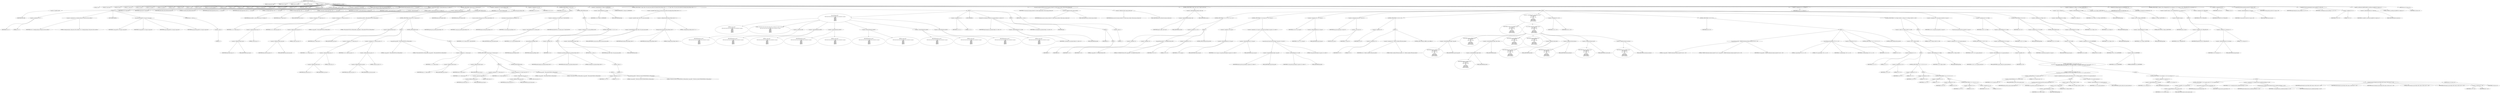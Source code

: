 digraph hostapd_notif_assoc {  
"1000123" [label = "(METHOD,hostapd_notif_assoc)" ]
"1000124" [label = "(PARAM,hostapd_data *hapd)" ]
"1000125" [label = "(PARAM,const u8 *addr)" ]
"1000126" [label = "(PARAM,const u8 *req_ies)" ]
"1000127" [label = "(PARAM,size_t req_ies_len)" ]
"1000128" [label = "(PARAM,int reassoc)" ]
"1000129" [label = "(BLOCK,,)" ]
"1000130" [label = "(LOCAL,v5: int)" ]
"1000131" [label = "(LOCAL,v6: const char *)" ]
"1000132" [label = "(LOCAL,v9: size_t)" ]
"1000133" [label = "(LOCAL,v11: const u8 *)" ]
"1000134" [label = "(LOCAL,v12: size_t)" ]
"1000135" [label = "(LOCAL,v13: sta_info *)" ]
"1000136" [label = "(LOCAL,v14: sta_info *)" ]
"1000137" [label = "(LOCAL,v15: int)" ]
"1000138" [label = "(LOCAL,v16: int)" ]
"1000139" [label = "(LOCAL,v17: int)" ]
"1000140" [label = "(LOCAL,v18: int)" ]
"1000141" [label = "(LOCAL,v19: wpa_state_machine *)" ]
"1000142" [label = "(LOCAL,v20: int)" ]
"1000143" [label = "(LOCAL,v21: int)" ]
"1000144" [label = "(LOCAL,v22: int)" ]
"1000145" [label = "(LOCAL,v23: u32)" ]
"1000146" [label = "(LOCAL,v24: unsigned int)" ]
"1000147" [label = "(LOCAL,v25: int)" ]
"1000148" [label = "(LOCAL,v26: wpa_event)" ]
"1000149" [label = "(LOCAL,v27: u8 *)" ]
"1000150" [label = "(LOCAL,elems: ieee802_11_elems)" ]
"1000151" [label = "(LOCAL,buf: u8 [ 1064 ])" ]
"1000152" [label = "(CONTROL_STRUCTURE,if ( !addr ),if ( !addr ))" ]
"1000153" [label = "(<operator>.logicalNot,!addr)" ]
"1000154" [label = "(IDENTIFIER,addr,!addr)" ]
"1000155" [label = "(BLOCK,,)" ]
"1000156" [label = "(<operator>.assignment,v5 = 2)" ]
"1000157" [label = "(IDENTIFIER,v5,v5 = 2)" ]
"1000158" [label = "(LITERAL,2,v5 = 2)" ]
"1000159" [label = "(<operator>.assignment,v6 = \"hostapd_notif_assoc: Skip event with no address\")" ]
"1000160" [label = "(IDENTIFIER,v6,v6 = \"hostapd_notif_assoc: Skip event with no address\")" ]
"1000161" [label = "(LITERAL,\"hostapd_notif_assoc: Skip event with no address\",v6 = \"hostapd_notif_assoc: Skip event with no address\")" ]
"1000162" [label = "(JUMP_TARGET,LABEL_3)" ]
"1000163" [label = "(wpa_printf,wpa_printf(v5, v6, req_ies, req_ies_len))" ]
"1000164" [label = "(IDENTIFIER,v5,wpa_printf(v5, v6, req_ies, req_ies_len))" ]
"1000165" [label = "(IDENTIFIER,v6,wpa_printf(v5, v6, req_ies, req_ies_len))" ]
"1000166" [label = "(IDENTIFIER,req_ies,wpa_printf(v5, v6, req_ies, req_ies_len))" ]
"1000167" [label = "(IDENTIFIER,req_ies_len,wpa_printf(v5, v6, req_ies, req_ies_len))" ]
"1000168" [label = "(RETURN,return -1;,return -1;)" ]
"1000169" [label = "(<operator>.minus,-1)" ]
"1000170" [label = "(LITERAL,1,-1)" ]
"1000171" [label = "(<operator>.assignment,v9 = req_ies_len)" ]
"1000172" [label = "(IDENTIFIER,v9,v9 = req_ies_len)" ]
"1000173" [label = "(IDENTIFIER,req_ies_len,v9 = req_ies_len)" ]
"1000174" [label = "(random_add_randomness,random_add_randomness(addr, 6u))" ]
"1000175" [label = "(IDENTIFIER,addr,random_add_randomness(addr, 6u))" ]
"1000176" [label = "(LITERAL,6u,random_add_randomness(addr, 6u))" ]
"1000177" [label = "(hostapd_logger,hostapd_logger(hapd, addr, 1u, 2, \"associated\"))" ]
"1000178" [label = "(IDENTIFIER,hapd,hostapd_logger(hapd, addr, 1u, 2, \"associated\"))" ]
"1000179" [label = "(IDENTIFIER,addr,hostapd_logger(hapd, addr, 1u, 2, \"associated\"))" ]
"1000180" [label = "(LITERAL,1u,hostapd_logger(hapd, addr, 1u, 2, \"associated\"))" ]
"1000181" [label = "(LITERAL,2,hostapd_logger(hapd, addr, 1u, 2, \"associated\"))" ]
"1000182" [label = "(LITERAL,\"associated\",hostapd_logger(hapd, addr, 1u, 2, \"associated\"))" ]
"1000183" [label = "(ieee802_11_parse_elems,ieee802_11_parse_elems(req_ies, v9, &elems, 0))" ]
"1000184" [label = "(IDENTIFIER,req_ies,ieee802_11_parse_elems(req_ies, v9, &elems, 0))" ]
"1000185" [label = "(IDENTIFIER,v9,ieee802_11_parse_elems(req_ies, v9, &elems, 0))" ]
"1000186" [label = "(<operator>.addressOf,&elems)" ]
"1000187" [label = "(IDENTIFIER,elems,ieee802_11_parse_elems(req_ies, v9, &elems, 0))" ]
"1000188" [label = "(LITERAL,0,ieee802_11_parse_elems(req_ies, v9, &elems, 0))" ]
"1000189" [label = "(CONTROL_STRUCTURE,if ( elems.wps_ie ),if ( elems.wps_ie ))" ]
"1000190" [label = "(<operator>.fieldAccess,elems.wps_ie)" ]
"1000191" [label = "(IDENTIFIER,elems,if ( elems.wps_ie ))" ]
"1000192" [label = "(FIELD_IDENTIFIER,wps_ie,wps_ie)" ]
"1000193" [label = "(BLOCK,,)" ]
"1000194" [label = "(<operator>.assignment,v11 = elems.wps_ie - 2)" ]
"1000195" [label = "(IDENTIFIER,v11,v11 = elems.wps_ie - 2)" ]
"1000196" [label = "(<operator>.subtraction,elems.wps_ie - 2)" ]
"1000197" [label = "(<operator>.fieldAccess,elems.wps_ie)" ]
"1000198" [label = "(IDENTIFIER,elems,elems.wps_ie - 2)" ]
"1000199" [label = "(FIELD_IDENTIFIER,wps_ie,wps_ie)" ]
"1000200" [label = "(LITERAL,2,elems.wps_ie - 2)" ]
"1000201" [label = "(<operator>.assignment,v12 = elems.wps_ie_len + 2)" ]
"1000202" [label = "(IDENTIFIER,v12,v12 = elems.wps_ie_len + 2)" ]
"1000203" [label = "(<operator>.addition,elems.wps_ie_len + 2)" ]
"1000204" [label = "(<operator>.fieldAccess,elems.wps_ie_len)" ]
"1000205" [label = "(IDENTIFIER,elems,elems.wps_ie_len + 2)" ]
"1000206" [label = "(FIELD_IDENTIFIER,wps_ie_len,wps_ie_len)" ]
"1000207" [label = "(LITERAL,2,elems.wps_ie_len + 2)" ]
"1000208" [label = "(wpa_printf,wpa_printf(2, \"STA included WPS IE in (Re)AssocReq\"))" ]
"1000209" [label = "(LITERAL,2,wpa_printf(2, \"STA included WPS IE in (Re)AssocReq\"))" ]
"1000210" [label = "(LITERAL,\"STA included WPS IE in (Re)AssocReq\",wpa_printf(2, \"STA included WPS IE in (Re)AssocReq\"))" ]
"1000211" [label = "(CONTROL_STRUCTURE,else,else)" ]
"1000212" [label = "(CONTROL_STRUCTURE,if ( elems.rsn_ie ),if ( elems.rsn_ie ))" ]
"1000213" [label = "(<operator>.fieldAccess,elems.rsn_ie)" ]
"1000214" [label = "(IDENTIFIER,elems,if ( elems.rsn_ie ))" ]
"1000215" [label = "(FIELD_IDENTIFIER,rsn_ie,rsn_ie)" ]
"1000216" [label = "(BLOCK,,)" ]
"1000217" [label = "(<operator>.assignment,v11 = elems.rsn_ie - 2)" ]
"1000218" [label = "(IDENTIFIER,v11,v11 = elems.rsn_ie - 2)" ]
"1000219" [label = "(<operator>.subtraction,elems.rsn_ie - 2)" ]
"1000220" [label = "(<operator>.fieldAccess,elems.rsn_ie)" ]
"1000221" [label = "(IDENTIFIER,elems,elems.rsn_ie - 2)" ]
"1000222" [label = "(FIELD_IDENTIFIER,rsn_ie,rsn_ie)" ]
"1000223" [label = "(LITERAL,2,elems.rsn_ie - 2)" ]
"1000224" [label = "(<operator>.assignment,v12 = elems.rsn_ie_len + 2)" ]
"1000225" [label = "(IDENTIFIER,v12,v12 = elems.rsn_ie_len + 2)" ]
"1000226" [label = "(<operator>.addition,elems.rsn_ie_len + 2)" ]
"1000227" [label = "(<operator>.fieldAccess,elems.rsn_ie_len)" ]
"1000228" [label = "(IDENTIFIER,elems,elems.rsn_ie_len + 2)" ]
"1000229" [label = "(FIELD_IDENTIFIER,rsn_ie_len,rsn_ie_len)" ]
"1000230" [label = "(LITERAL,2,elems.rsn_ie_len + 2)" ]
"1000231" [label = "(wpa_printf,wpa_printf(2, \"STA included RSN IE in (Re)AssocReq\"))" ]
"1000232" [label = "(LITERAL,2,wpa_printf(2, \"STA included RSN IE in (Re)AssocReq\"))" ]
"1000233" [label = "(LITERAL,\"STA included RSN IE in (Re)AssocReq\",wpa_printf(2, \"STA included RSN IE in (Re)AssocReq\"))" ]
"1000234" [label = "(CONTROL_STRUCTURE,else,else)" ]
"1000235" [label = "(BLOCK,,)" ]
"1000236" [label = "(<operator>.assignment,v11 = elems.wpa_ie)" ]
"1000237" [label = "(IDENTIFIER,v11,v11 = elems.wpa_ie)" ]
"1000238" [label = "(<operator>.fieldAccess,elems.wpa_ie)" ]
"1000239" [label = "(IDENTIFIER,elems,v11 = elems.wpa_ie)" ]
"1000240" [label = "(FIELD_IDENTIFIER,wpa_ie,wpa_ie)" ]
"1000241" [label = "(CONTROL_STRUCTURE,if ( elems.wpa_ie ),if ( elems.wpa_ie ))" ]
"1000242" [label = "(<operator>.fieldAccess,elems.wpa_ie)" ]
"1000243" [label = "(IDENTIFIER,elems,if ( elems.wpa_ie ))" ]
"1000244" [label = "(FIELD_IDENTIFIER,wpa_ie,wpa_ie)" ]
"1000245" [label = "(BLOCK,,)" ]
"1000246" [label = "(<operator>.assignment,v11 = elems.wpa_ie - 2)" ]
"1000247" [label = "(IDENTIFIER,v11,v11 = elems.wpa_ie - 2)" ]
"1000248" [label = "(<operator>.subtraction,elems.wpa_ie - 2)" ]
"1000249" [label = "(<operator>.fieldAccess,elems.wpa_ie)" ]
"1000250" [label = "(IDENTIFIER,elems,elems.wpa_ie - 2)" ]
"1000251" [label = "(FIELD_IDENTIFIER,wpa_ie,wpa_ie)" ]
"1000252" [label = "(LITERAL,2,elems.wpa_ie - 2)" ]
"1000253" [label = "(<operator>.assignment,v12 = elems.wpa_ie_len + 2)" ]
"1000254" [label = "(IDENTIFIER,v12,v12 = elems.wpa_ie_len + 2)" ]
"1000255" [label = "(<operator>.addition,elems.wpa_ie_len + 2)" ]
"1000256" [label = "(<operator>.fieldAccess,elems.wpa_ie_len)" ]
"1000257" [label = "(IDENTIFIER,elems,elems.wpa_ie_len + 2)" ]
"1000258" [label = "(FIELD_IDENTIFIER,wpa_ie_len,wpa_ie_len)" ]
"1000259" [label = "(LITERAL,2,elems.wpa_ie_len + 2)" ]
"1000260" [label = "(wpa_printf,wpa_printf(2, \"STA included WPA IE in (Re)AssocReq\"))" ]
"1000261" [label = "(LITERAL,2,wpa_printf(2, \"STA included WPA IE in (Re)AssocReq\"))" ]
"1000262" [label = "(LITERAL,\"STA included WPA IE in (Re)AssocReq\",wpa_printf(2, \"STA included WPA IE in (Re)AssocReq\"))" ]
"1000263" [label = "(CONTROL_STRUCTURE,else,else)" ]
"1000264" [label = "(BLOCK,,)" ]
"1000265" [label = "(<operator>.assignment,v12 = 0)" ]
"1000266" [label = "(IDENTIFIER,v12,v12 = 0)" ]
"1000267" [label = "(LITERAL,0,v12 = 0)" ]
"1000268" [label = "(wpa_printf,wpa_printf(2, \"STA did not include WPS/RSN/WPA IE in (Re)AssocReq\"))" ]
"1000269" [label = "(LITERAL,2,wpa_printf(2, \"STA did not include WPS/RSN/WPA IE in (Re)AssocReq\"))" ]
"1000270" [label = "(LITERAL,\"STA did not include WPS/RSN/WPA IE in (Re)AssocReq\",wpa_printf(2, \"STA did not include WPS/RSN/WPA IE in (Re)AssocReq\"))" ]
"1000271" [label = "(<operator>.assignment,v13 = ap_get_sta(hapd, addr))" ]
"1000272" [label = "(IDENTIFIER,v13,v13 = ap_get_sta(hapd, addr))" ]
"1000273" [label = "(ap_get_sta,ap_get_sta(hapd, addr))" ]
"1000274" [label = "(IDENTIFIER,hapd,ap_get_sta(hapd, addr))" ]
"1000275" [label = "(IDENTIFIER,addr,ap_get_sta(hapd, addr))" ]
"1000276" [label = "(<operator>.assignment,v14 = v13)" ]
"1000277" [label = "(IDENTIFIER,v14,v14 = v13)" ]
"1000278" [label = "(IDENTIFIER,v13,v14 = v13)" ]
"1000279" [label = "(CONTROL_STRUCTURE,if ( v13 ),if ( v13 ))" ]
"1000280" [label = "(IDENTIFIER,v13,if ( v13 ))" ]
"1000281" [label = "(BLOCK,,)" ]
"1000282" [label = "(ap_sta_no_session_timeout,ap_sta_no_session_timeout(hapd, v13))" ]
"1000283" [label = "(IDENTIFIER,hapd,ap_sta_no_session_timeout(hapd, v13))" ]
"1000284" [label = "(IDENTIFIER,v13,ap_sta_no_session_timeout(hapd, v13))" ]
"1000285" [label = "(accounting_sta_stop,accounting_sta_stop(hapd, v14))" ]
"1000286" [label = "(IDENTIFIER,hapd,accounting_sta_stop(hapd, v14))" ]
"1000287" [label = "(IDENTIFIER,v14,accounting_sta_stop(hapd, v14))" ]
"1000288" [label = "(<operator>.assignment,v14->timeout_next = STA_NULLFUNC)" ]
"1000289" [label = "(<operator>.indirectFieldAccess,v14->timeout_next)" ]
"1000290" [label = "(IDENTIFIER,v14,v14->timeout_next = STA_NULLFUNC)" ]
"1000291" [label = "(FIELD_IDENTIFIER,timeout_next,timeout_next)" ]
"1000292" [label = "(IDENTIFIER,STA_NULLFUNC,v14->timeout_next = STA_NULLFUNC)" ]
"1000293" [label = "(CONTROL_STRUCTURE,else,else)" ]
"1000294" [label = "(BLOCK,,)" ]
"1000295" [label = "(<operator>.assignment,v14 = ap_sta_add(hapd, addr))" ]
"1000296" [label = "(IDENTIFIER,v14,v14 = ap_sta_add(hapd, addr))" ]
"1000297" [label = "(ap_sta_add,ap_sta_add(hapd, addr))" ]
"1000298" [label = "(IDENTIFIER,hapd,ap_sta_add(hapd, addr))" ]
"1000299" [label = "(IDENTIFIER,addr,ap_sta_add(hapd, addr))" ]
"1000300" [label = "(CONTROL_STRUCTURE,if ( !v14 ),if ( !v14 ))" ]
"1000301" [label = "(<operator>.logicalNot,!v14)" ]
"1000302" [label = "(IDENTIFIER,v14,!v14)" ]
"1000303" [label = "(BLOCK,,)" ]
"1000304" [label = "(hostapd_drv_sta_disassoc,hostapd_drv_sta_disassoc(hapd, addr, 5))" ]
"1000305" [label = "(IDENTIFIER,hapd,hostapd_drv_sta_disassoc(hapd, addr, 5))" ]
"1000306" [label = "(IDENTIFIER,addr,hostapd_drv_sta_disassoc(hapd, addr, 5))" ]
"1000307" [label = "(LITERAL,5,hostapd_drv_sta_disassoc(hapd, addr, 5))" ]
"1000308" [label = "(RETURN,return -1;,return -1;)" ]
"1000309" [label = "(<operator>.minus,-1)" ]
"1000310" [label = "(LITERAL,1,-1)" ]
"1000311" [label = "(<operators>.assignmentAnd,v14->flags &= 0xFFFECFFF)" ]
"1000312" [label = "(<operator>.indirectFieldAccess,v14->flags)" ]
"1000313" [label = "(IDENTIFIER,v14,v14->flags &= 0xFFFECFFF)" ]
"1000314" [label = "(FIELD_IDENTIFIER,flags,flags)" ]
"1000315" [label = "(LITERAL,0xFFFECFFF,v14->flags &= 0xFFFECFFF)" ]
"1000316" [label = "(CONTROL_STRUCTURE,if ( !hapd->iface->drv_max_acl_mac_addrs && hostapd_check_acl(hapd, addr, 0) != 1 ),if ( !hapd->iface->drv_max_acl_mac_addrs && hostapd_check_acl(hapd, addr, 0) != 1 ))" ]
"1000317" [label = "(<operator>.logicalAnd,!hapd->iface->drv_max_acl_mac_addrs && hostapd_check_acl(hapd, addr, 0) != 1)" ]
"1000318" [label = "(<operator>.logicalNot,!hapd->iface->drv_max_acl_mac_addrs)" ]
"1000319" [label = "(<operator>.indirectFieldAccess,hapd->iface->drv_max_acl_mac_addrs)" ]
"1000320" [label = "(<operator>.indirectFieldAccess,hapd->iface)" ]
"1000321" [label = "(IDENTIFIER,hapd,!hapd->iface->drv_max_acl_mac_addrs)" ]
"1000322" [label = "(FIELD_IDENTIFIER,iface,iface)" ]
"1000323" [label = "(FIELD_IDENTIFIER,drv_max_acl_mac_addrs,drv_max_acl_mac_addrs)" ]
"1000324" [label = "(<operator>.notEquals,hostapd_check_acl(hapd, addr, 0) != 1)" ]
"1000325" [label = "(hostapd_check_acl,hostapd_check_acl(hapd, addr, 0))" ]
"1000326" [label = "(IDENTIFIER,hapd,hostapd_check_acl(hapd, addr, 0))" ]
"1000327" [label = "(IDENTIFIER,addr,hostapd_check_acl(hapd, addr, 0))" ]
"1000328" [label = "(LITERAL,0,hostapd_check_acl(hapd, addr, 0))" ]
"1000329" [label = "(LITERAL,1,hostapd_check_acl(hapd, addr, 0) != 1)" ]
"1000330" [label = "(BLOCK,,)" ]
"1000331" [label = "(wpa_printf,wpa_printf(\n      3,\n      \"STA %02x:%02x:%02x:%02x:%02x:%02x not allowed to connect\",\n      *addr,\n      addr[1],\n      addr[2],\n      addr[3],\n      addr[4],\n      addr[5]))" ]
"1000332" [label = "(LITERAL,3,wpa_printf(\n      3,\n      \"STA %02x:%02x:%02x:%02x:%02x:%02x not allowed to connect\",\n      *addr,\n      addr[1],\n      addr[2],\n      addr[3],\n      addr[4],\n      addr[5]))" ]
"1000333" [label = "(LITERAL,\"STA %02x:%02x:%02x:%02x:%02x:%02x not allowed to connect\",wpa_printf(\n      3,\n      \"STA %02x:%02x:%02x:%02x:%02x:%02x not allowed to connect\",\n      *addr,\n      addr[1],\n      addr[2],\n      addr[3],\n      addr[4],\n      addr[5]))" ]
"1000334" [label = "(<operator>.indirection,*addr)" ]
"1000335" [label = "(IDENTIFIER,addr,wpa_printf(\n      3,\n      \"STA %02x:%02x:%02x:%02x:%02x:%02x not allowed to connect\",\n      *addr,\n      addr[1],\n      addr[2],\n      addr[3],\n      addr[4],\n      addr[5]))" ]
"1000336" [label = "(<operator>.indirectIndexAccess,addr[1])" ]
"1000337" [label = "(IDENTIFIER,addr,wpa_printf(\n      3,\n      \"STA %02x:%02x:%02x:%02x:%02x:%02x not allowed to connect\",\n      *addr,\n      addr[1],\n      addr[2],\n      addr[3],\n      addr[4],\n      addr[5]))" ]
"1000338" [label = "(LITERAL,1,wpa_printf(\n      3,\n      \"STA %02x:%02x:%02x:%02x:%02x:%02x not allowed to connect\",\n      *addr,\n      addr[1],\n      addr[2],\n      addr[3],\n      addr[4],\n      addr[5]))" ]
"1000339" [label = "(<operator>.indirectIndexAccess,addr[2])" ]
"1000340" [label = "(IDENTIFIER,addr,wpa_printf(\n      3,\n      \"STA %02x:%02x:%02x:%02x:%02x:%02x not allowed to connect\",\n      *addr,\n      addr[1],\n      addr[2],\n      addr[3],\n      addr[4],\n      addr[5]))" ]
"1000341" [label = "(LITERAL,2,wpa_printf(\n      3,\n      \"STA %02x:%02x:%02x:%02x:%02x:%02x not allowed to connect\",\n      *addr,\n      addr[1],\n      addr[2],\n      addr[3],\n      addr[4],\n      addr[5]))" ]
"1000342" [label = "(<operator>.indirectIndexAccess,addr[3])" ]
"1000343" [label = "(IDENTIFIER,addr,wpa_printf(\n      3,\n      \"STA %02x:%02x:%02x:%02x:%02x:%02x not allowed to connect\",\n      *addr,\n      addr[1],\n      addr[2],\n      addr[3],\n      addr[4],\n      addr[5]))" ]
"1000344" [label = "(LITERAL,3,wpa_printf(\n      3,\n      \"STA %02x:%02x:%02x:%02x:%02x:%02x not allowed to connect\",\n      *addr,\n      addr[1],\n      addr[2],\n      addr[3],\n      addr[4],\n      addr[5]))" ]
"1000345" [label = "(<operator>.indirectIndexAccess,addr[4])" ]
"1000346" [label = "(IDENTIFIER,addr,wpa_printf(\n      3,\n      \"STA %02x:%02x:%02x:%02x:%02x:%02x not allowed to connect\",\n      *addr,\n      addr[1],\n      addr[2],\n      addr[3],\n      addr[4],\n      addr[5]))" ]
"1000347" [label = "(LITERAL,4,wpa_printf(\n      3,\n      \"STA %02x:%02x:%02x:%02x:%02x:%02x not allowed to connect\",\n      *addr,\n      addr[1],\n      addr[2],\n      addr[3],\n      addr[4],\n      addr[5]))" ]
"1000348" [label = "(<operator>.indirectIndexAccess,addr[5])" ]
"1000349" [label = "(IDENTIFIER,addr,wpa_printf(\n      3,\n      \"STA %02x:%02x:%02x:%02x:%02x:%02x not allowed to connect\",\n      *addr,\n      addr[1],\n      addr[2],\n      addr[3],\n      addr[4],\n      addr[5]))" ]
"1000350" [label = "(LITERAL,5,wpa_printf(\n      3,\n      \"STA %02x:%02x:%02x:%02x:%02x:%02x not allowed to connect\",\n      *addr,\n      addr[1],\n      addr[2],\n      addr[3],\n      addr[4],\n      addr[5]))" ]
"1000351" [label = "(<operator>.assignment,v15 = 1)" ]
"1000352" [label = "(IDENTIFIER,v15,v15 = 1)" ]
"1000353" [label = "(LITERAL,1,v15 = 1)" ]
"1000354" [label = "(JUMP_TARGET,fail)" ]
"1000355" [label = "(hostapd_drv_sta_disassoc,hostapd_drv_sta_disassoc(hapd, v14->addr, v15))" ]
"1000356" [label = "(IDENTIFIER,hapd,hostapd_drv_sta_disassoc(hapd, v14->addr, v15))" ]
"1000357" [label = "(<operator>.indirectFieldAccess,v14->addr)" ]
"1000358" [label = "(IDENTIFIER,v14,hostapd_drv_sta_disassoc(hapd, v14->addr, v15))" ]
"1000359" [label = "(FIELD_IDENTIFIER,addr,addr)" ]
"1000360" [label = "(IDENTIFIER,v15,hostapd_drv_sta_disassoc(hapd, v14->addr, v15))" ]
"1000361" [label = "(BLOCK,,)" ]
"1000362" [label = "(IDENTIFIER,hapd,)" ]
"1000363" [label = "(BLOCK,,)" ]
"1000364" [label = "(IDENTIFIER,v14,)" ]
"1000365" [label = "(BLOCK,,)" ]
"1000366" [label = "(IDENTIFIER,v17,)" ]
"1000367" [label = "(IDENTIFIER,v16,)" ]
"1000368" [label = "(RETURN,return -1;,return -1;)" ]
"1000369" [label = "(<operator>.minus,-1)" ]
"1000370" [label = "(LITERAL,1,-1)" ]
"1000371" [label = "(ap_copy_sta_supp_op_classes,ap_copy_sta_supp_op_classes(v14, elems.supp_op_classes, elems.supp_op_classes_len))" ]
"1000372" [label = "(IDENTIFIER,v14,ap_copy_sta_supp_op_classes(v14, elems.supp_op_classes, elems.supp_op_classes_len))" ]
"1000373" [label = "(<operator>.fieldAccess,elems.supp_op_classes)" ]
"1000374" [label = "(IDENTIFIER,elems,ap_copy_sta_supp_op_classes(v14, elems.supp_op_classes, elems.supp_op_classes_len))" ]
"1000375" [label = "(FIELD_IDENTIFIER,supp_op_classes,supp_op_classes)" ]
"1000376" [label = "(<operator>.fieldAccess,elems.supp_op_classes_len)" ]
"1000377" [label = "(IDENTIFIER,elems,ap_copy_sta_supp_op_classes(v14, elems.supp_op_classes, elems.supp_op_classes_len))" ]
"1000378" [label = "(FIELD_IDENTIFIER,supp_op_classes_len,supp_op_classes_len)" ]
"1000379" [label = "(CONTROL_STRUCTURE,if ( hapd->conf->wpa ),if ( hapd->conf->wpa ))" ]
"1000380" [label = "(<operator>.indirectFieldAccess,hapd->conf->wpa)" ]
"1000381" [label = "(<operator>.indirectFieldAccess,hapd->conf)" ]
"1000382" [label = "(IDENTIFIER,hapd,if ( hapd->conf->wpa ))" ]
"1000383" [label = "(FIELD_IDENTIFIER,conf,conf)" ]
"1000384" [label = "(FIELD_IDENTIFIER,wpa,wpa)" ]
"1000385" [label = "(BLOCK,,)" ]
"1000386" [label = "(CONTROL_STRUCTURE,if ( !v11 || !v12 ),if ( !v11 || !v12 ))" ]
"1000387" [label = "(<operator>.logicalOr,!v11 || !v12)" ]
"1000388" [label = "(<operator>.logicalNot,!v11)" ]
"1000389" [label = "(IDENTIFIER,v11,!v11)" ]
"1000390" [label = "(<operator>.logicalNot,!v12)" ]
"1000391" [label = "(IDENTIFIER,v12,!v12)" ]
"1000392" [label = "(BLOCK,,)" ]
"1000393" [label = "(wpa_printf,wpa_printf(2, \"No WPA/RSN IE from STA\"))" ]
"1000394" [label = "(LITERAL,2,wpa_printf(2, \"No WPA/RSN IE from STA\"))" ]
"1000395" [label = "(LITERAL,\"No WPA/RSN IE from STA\",wpa_printf(2, \"No WPA/RSN IE from STA\"))" ]
"1000396" [label = "(<operator>.assignment,v15 = 13)" ]
"1000397" [label = "(IDENTIFIER,v15,v15 = 13)" ]
"1000398" [label = "(LITERAL,13,v15 = 13)" ]
"1000399" [label = "(CONTROL_STRUCTURE,goto fail;,goto fail;)" ]
"1000400" [label = "(CONTROL_STRUCTURE,if ( !v14->wpa_sm ),if ( !v14->wpa_sm ))" ]
"1000401" [label = "(<operator>.logicalNot,!v14->wpa_sm)" ]
"1000402" [label = "(<operator>.indirectFieldAccess,v14->wpa_sm)" ]
"1000403" [label = "(IDENTIFIER,v14,!v14->wpa_sm)" ]
"1000404" [label = "(FIELD_IDENTIFIER,wpa_sm,wpa_sm)" ]
"1000405" [label = "(<operator>.assignment,v14->wpa_sm = wpa_auth_sta_init(hapd->wpa_auth, v14->addr, 0))" ]
"1000406" [label = "(<operator>.indirectFieldAccess,v14->wpa_sm)" ]
"1000407" [label = "(IDENTIFIER,v14,v14->wpa_sm = wpa_auth_sta_init(hapd->wpa_auth, v14->addr, 0))" ]
"1000408" [label = "(FIELD_IDENTIFIER,wpa_sm,wpa_sm)" ]
"1000409" [label = "(wpa_auth_sta_init,wpa_auth_sta_init(hapd->wpa_auth, v14->addr, 0))" ]
"1000410" [label = "(<operator>.indirectFieldAccess,hapd->wpa_auth)" ]
"1000411" [label = "(IDENTIFIER,hapd,wpa_auth_sta_init(hapd->wpa_auth, v14->addr, 0))" ]
"1000412" [label = "(FIELD_IDENTIFIER,wpa_auth,wpa_auth)" ]
"1000413" [label = "(<operator>.indirectFieldAccess,v14->addr)" ]
"1000414" [label = "(IDENTIFIER,v14,wpa_auth_sta_init(hapd->wpa_auth, v14->addr, 0))" ]
"1000415" [label = "(FIELD_IDENTIFIER,addr,addr)" ]
"1000416" [label = "(LITERAL,0,wpa_auth_sta_init(hapd->wpa_auth, v14->addr, 0))" ]
"1000417" [label = "(<operator>.assignment,v19 = v14->wpa_sm)" ]
"1000418" [label = "(IDENTIFIER,v19,v19 = v14->wpa_sm)" ]
"1000419" [label = "(<operator>.indirectFieldAccess,v14->wpa_sm)" ]
"1000420" [label = "(IDENTIFIER,v14,v19 = v14->wpa_sm)" ]
"1000421" [label = "(FIELD_IDENTIFIER,wpa_sm,wpa_sm)" ]
"1000422" [label = "(<operator>.assignment,req_ies_len = (size_t)v11)" ]
"1000423" [label = "(IDENTIFIER,req_ies_len,req_ies_len = (size_t)v11)" ]
"1000424" [label = "(<operator>.cast,(size_t)v11)" ]
"1000425" [label = "(UNKNOWN,size_t,size_t)" ]
"1000426" [label = "(IDENTIFIER,v11,(size_t)v11)" ]
"1000427" [label = "(CONTROL_STRUCTURE,if ( !v19 ),if ( !v19 ))" ]
"1000428" [label = "(<operator>.logicalNot,!v19)" ]
"1000429" [label = "(IDENTIFIER,v19,!v19)" ]
"1000430" [label = "(BLOCK,,)" ]
"1000431" [label = "(<operator>.assignment,v5 = 5)" ]
"1000432" [label = "(IDENTIFIER,v5,v5 = 5)" ]
"1000433" [label = "(LITERAL,5,v5 = 5)" ]
"1000434" [label = "(<operator>.assignment,v6 = \"Failed to initialize WPA state machine\")" ]
"1000435" [label = "(IDENTIFIER,v6,v6 = \"Failed to initialize WPA state machine\")" ]
"1000436" [label = "(LITERAL,\"Failed to initialize WPA state machine\",v6 = \"Failed to initialize WPA state machine\")" ]
"1000437" [label = "(CONTROL_STRUCTURE,goto LABEL_3;,goto LABEL_3;)" ]
"1000438" [label = "(<operator>.assignment,v20 = wpa_validate_wpa_ie(\n            hapd->wpa_auth,\n            v19,\n            hapd->iface->freq,\n            v11,\n            v12,\n            elems.mdie,\n            elems.mdie_len,\n            elems.owe_dh,\n            elems.owe_dh_len))" ]
"1000439" [label = "(IDENTIFIER,v20,v20 = wpa_validate_wpa_ie(\n            hapd->wpa_auth,\n            v19,\n            hapd->iface->freq,\n            v11,\n            v12,\n            elems.mdie,\n            elems.mdie_len,\n            elems.owe_dh,\n            elems.owe_dh_len))" ]
"1000440" [label = "(wpa_validate_wpa_ie,wpa_validate_wpa_ie(\n            hapd->wpa_auth,\n            v19,\n            hapd->iface->freq,\n            v11,\n            v12,\n            elems.mdie,\n            elems.mdie_len,\n            elems.owe_dh,\n            elems.owe_dh_len))" ]
"1000441" [label = "(<operator>.indirectFieldAccess,hapd->wpa_auth)" ]
"1000442" [label = "(IDENTIFIER,hapd,wpa_validate_wpa_ie(\n            hapd->wpa_auth,\n            v19,\n            hapd->iface->freq,\n            v11,\n            v12,\n            elems.mdie,\n            elems.mdie_len,\n            elems.owe_dh,\n            elems.owe_dh_len))" ]
"1000443" [label = "(FIELD_IDENTIFIER,wpa_auth,wpa_auth)" ]
"1000444" [label = "(IDENTIFIER,v19,wpa_validate_wpa_ie(\n            hapd->wpa_auth,\n            v19,\n            hapd->iface->freq,\n            v11,\n            v12,\n            elems.mdie,\n            elems.mdie_len,\n            elems.owe_dh,\n            elems.owe_dh_len))" ]
"1000445" [label = "(<operator>.indirectFieldAccess,hapd->iface->freq)" ]
"1000446" [label = "(<operator>.indirectFieldAccess,hapd->iface)" ]
"1000447" [label = "(IDENTIFIER,hapd,wpa_validate_wpa_ie(\n            hapd->wpa_auth,\n            v19,\n            hapd->iface->freq,\n            v11,\n            v12,\n            elems.mdie,\n            elems.mdie_len,\n            elems.owe_dh,\n            elems.owe_dh_len))" ]
"1000448" [label = "(FIELD_IDENTIFIER,iface,iface)" ]
"1000449" [label = "(FIELD_IDENTIFIER,freq,freq)" ]
"1000450" [label = "(IDENTIFIER,v11,wpa_validate_wpa_ie(\n            hapd->wpa_auth,\n            v19,\n            hapd->iface->freq,\n            v11,\n            v12,\n            elems.mdie,\n            elems.mdie_len,\n            elems.owe_dh,\n            elems.owe_dh_len))" ]
"1000451" [label = "(IDENTIFIER,v12,wpa_validate_wpa_ie(\n            hapd->wpa_auth,\n            v19,\n            hapd->iface->freq,\n            v11,\n            v12,\n            elems.mdie,\n            elems.mdie_len,\n            elems.owe_dh,\n            elems.owe_dh_len))" ]
"1000452" [label = "(<operator>.fieldAccess,elems.mdie)" ]
"1000453" [label = "(IDENTIFIER,elems,wpa_validate_wpa_ie(\n            hapd->wpa_auth,\n            v19,\n            hapd->iface->freq,\n            v11,\n            v12,\n            elems.mdie,\n            elems.mdie_len,\n            elems.owe_dh,\n            elems.owe_dh_len))" ]
"1000454" [label = "(FIELD_IDENTIFIER,mdie,mdie)" ]
"1000455" [label = "(<operator>.fieldAccess,elems.mdie_len)" ]
"1000456" [label = "(IDENTIFIER,elems,wpa_validate_wpa_ie(\n            hapd->wpa_auth,\n            v19,\n            hapd->iface->freq,\n            v11,\n            v12,\n            elems.mdie,\n            elems.mdie_len,\n            elems.owe_dh,\n            elems.owe_dh_len))" ]
"1000457" [label = "(FIELD_IDENTIFIER,mdie_len,mdie_len)" ]
"1000458" [label = "(<operator>.fieldAccess,elems.owe_dh)" ]
"1000459" [label = "(IDENTIFIER,elems,wpa_validate_wpa_ie(\n            hapd->wpa_auth,\n            v19,\n            hapd->iface->freq,\n            v11,\n            v12,\n            elems.mdie,\n            elems.mdie_len,\n            elems.owe_dh,\n            elems.owe_dh_len))" ]
"1000460" [label = "(FIELD_IDENTIFIER,owe_dh,owe_dh)" ]
"1000461" [label = "(<operator>.fieldAccess,elems.owe_dh_len)" ]
"1000462" [label = "(IDENTIFIER,elems,wpa_validate_wpa_ie(\n            hapd->wpa_auth,\n            v19,\n            hapd->iface->freq,\n            v11,\n            v12,\n            elems.mdie,\n            elems.mdie_len,\n            elems.owe_dh,\n            elems.owe_dh_len))" ]
"1000463" [label = "(FIELD_IDENTIFIER,owe_dh_len,owe_dh_len)" ]
"1000464" [label = "(<operator>.assignment,v21 = v20)" ]
"1000465" [label = "(IDENTIFIER,v21,v21 = v20)" ]
"1000466" [label = "(IDENTIFIER,v20,v21 = v20)" ]
"1000467" [label = "(CONTROL_STRUCTURE,if ( v20 ),if ( v20 ))" ]
"1000468" [label = "(IDENTIFIER,v20,if ( v20 ))" ]
"1000469" [label = "(BLOCK,,)" ]
"1000470" [label = "(wpa_printf,wpa_printf(2, \"WPA/RSN information element rejected? (res %u)\", v20))" ]
"1000471" [label = "(LITERAL,2,wpa_printf(2, \"WPA/RSN information element rejected? (res %u)\", v20))" ]
"1000472" [label = "(LITERAL,\"WPA/RSN information element rejected? (res %u)\",wpa_printf(2, \"WPA/RSN information element rejected? (res %u)\", v20))" ]
"1000473" [label = "(IDENTIFIER,v20,wpa_printf(2, \"WPA/RSN information element rejected? (res %u)\", v20))" ]
"1000474" [label = "(wpa_hexdump,wpa_hexdump(2, \"IE\", v11, v12))" ]
"1000475" [label = "(LITERAL,2,wpa_hexdump(2, \"IE\", v11, v12))" ]
"1000476" [label = "(LITERAL,\"IE\",wpa_hexdump(2, \"IE\", v11, v12))" ]
"1000477" [label = "(IDENTIFIER,v11,wpa_hexdump(2, \"IE\", v11, v12))" ]
"1000478" [label = "(IDENTIFIER,v12,wpa_hexdump(2, \"IE\", v11, v12))" ]
"1000479" [label = "(<operator>.assignment,v15 = 18)" ]
"1000480" [label = "(IDENTIFIER,v15,v15 = 18)" ]
"1000481" [label = "(LITERAL,18,v15 = 18)" ]
"1000482" [label = "(CONTROL_STRUCTURE,if ( v21 != 2 ),if ( v21 != 2 ))" ]
"1000483" [label = "(<operator>.notEquals,v21 != 2)" ]
"1000484" [label = "(IDENTIFIER,v21,v21 != 2)" ]
"1000485" [label = "(LITERAL,2,v21 != 2)" ]
"1000486" [label = "(BLOCK,,)" ]
"1000487" [label = "(<operator>.assignment,v15 = 19)" ]
"1000488" [label = "(IDENTIFIER,v15,v15 = 19)" ]
"1000489" [label = "(LITERAL,19,v15 = 19)" ]
"1000490" [label = "(CONTROL_STRUCTURE,if ( v21 != 3 ),if ( v21 != 3 ))" ]
"1000491" [label = "(<operator>.notEquals,v21 != 3)" ]
"1000492" [label = "(IDENTIFIER,v21,v21 != 3)" ]
"1000493" [label = "(LITERAL,3,v21 != 3)" ]
"1000494" [label = "(BLOCK,,)" ]
"1000495" [label = "(<operator>.assignment,v15 = 20)" ]
"1000496" [label = "(IDENTIFIER,v15,v15 = 20)" ]
"1000497" [label = "(LITERAL,20,v15 = 20)" ]
"1000498" [label = "(CONTROL_STRUCTURE,if ( v21 != 4 ),if ( v21 != 4 ))" ]
"1000499" [label = "(<operator>.notEquals,v21 != 4)" ]
"1000500" [label = "(IDENTIFIER,v21,v21 != 4)" ]
"1000501" [label = "(LITERAL,4,v21 != 4)" ]
"1000502" [label = "(BLOCK,,)" ]
"1000503" [label = "(<operator>.assignment,v15 = 24)" ]
"1000504" [label = "(IDENTIFIER,v15,v15 = 24)" ]
"1000505" [label = "(LITERAL,24,v15 = 24)" ]
"1000506" [label = "(CONTROL_STRUCTURE,if ( v21 != 8 ),if ( v21 != 8 ))" ]
"1000507" [label = "(<operator>.notEquals,v21 != 8)" ]
"1000508" [label = "(IDENTIFIER,v21,v21 != 8)" ]
"1000509" [label = "(LITERAL,8,v21 != 8)" ]
"1000510" [label = "(<operator>.assignment,v15 = 13)" ]
"1000511" [label = "(IDENTIFIER,v15,v15 = 13)" ]
"1000512" [label = "(LITERAL,13,v15 = 13)" ]
"1000513" [label = "(CONTROL_STRUCTURE,goto fail;,goto fail;)" ]
"1000514" [label = "(CONTROL_STRUCTURE,if ( (v14->flags & 0x402) == 1026 ),if ( (v14->flags & 0x402) == 1026 ))" ]
"1000515" [label = "(<operator>.equals,(v14->flags & 0x402) == 1026)" ]
"1000516" [label = "(<operator>.and,v14->flags & 0x402)" ]
"1000517" [label = "(<operator>.indirectFieldAccess,v14->flags)" ]
"1000518" [label = "(IDENTIFIER,v14,v14->flags & 0x402)" ]
"1000519" [label = "(FIELD_IDENTIFIER,flags,flags)" ]
"1000520" [label = "(LITERAL,0x402,v14->flags & 0x402)" ]
"1000521" [label = "(LITERAL,1026,(v14->flags & 0x402) == 1026)" ]
"1000522" [label = "(BLOCK,,)" ]
"1000523" [label = "(<operator>.assignment,v18 = v14->sa_query_timed_out)" ]
"1000524" [label = "(IDENTIFIER,v18,v18 = v14->sa_query_timed_out)" ]
"1000525" [label = "(<operator>.indirectFieldAccess,v14->sa_query_timed_out)" ]
"1000526" [label = "(IDENTIFIER,v14,v18 = v14->sa_query_timed_out)" ]
"1000527" [label = "(FIELD_IDENTIFIER,sa_query_timed_out,sa_query_timed_out)" ]
"1000528" [label = "(CONTROL_STRUCTURE,if ( !v18 ),if ( !v18 ))" ]
"1000529" [label = "(<operator>.logicalNot,!v18)" ]
"1000530" [label = "(IDENTIFIER,v18,!v18)" ]
"1000531" [label = "(BLOCK,,)" ]
"1000532" [label = "(CONTROL_STRUCTURE,if ( v14->sa_query_count <= 0\n          || (ap_check_sa_query_timeout(hapd, v14), (v14->flags & 0x402) == 1026) && !v14->sa_query_timed_out ),if ( v14->sa_query_count <= 0\n          || (ap_check_sa_query_timeout(hapd, v14), (v14->flags & 0x402) == 1026) && !v14->sa_query_timed_out ))" ]
"1000533" [label = "(<operator>.logicalOr,v14->sa_query_count <= 0\n          || (ap_check_sa_query_timeout(hapd, v14), (v14->flags & 0x402) == 1026) && !v14->sa_query_timed_out)" ]
"1000534" [label = "(<operator>.lessEqualsThan,v14->sa_query_count <= 0)" ]
"1000535" [label = "(<operator>.indirectFieldAccess,v14->sa_query_count)" ]
"1000536" [label = "(IDENTIFIER,v14,v14->sa_query_count <= 0)" ]
"1000537" [label = "(FIELD_IDENTIFIER,sa_query_count,sa_query_count)" ]
"1000538" [label = "(LITERAL,0,v14->sa_query_count <= 0)" ]
"1000539" [label = "(<operator>.logicalAnd,(ap_check_sa_query_timeout(hapd, v14), (v14->flags & 0x402) == 1026) && !v14->sa_query_timed_out)" ]
"1000540" [label = "(BLOCK,,)" ]
"1000541" [label = "(ap_check_sa_query_timeout,ap_check_sa_query_timeout(hapd, v14))" ]
"1000542" [label = "(IDENTIFIER,hapd,ap_check_sa_query_timeout(hapd, v14))" ]
"1000543" [label = "(IDENTIFIER,v14,ap_check_sa_query_timeout(hapd, v14))" ]
"1000544" [label = "(<operator>.equals,(v14->flags & 0x402) == 1026)" ]
"1000545" [label = "(<operator>.and,v14->flags & 0x402)" ]
"1000546" [label = "(<operator>.indirectFieldAccess,v14->flags)" ]
"1000547" [label = "(IDENTIFIER,v14,v14->flags & 0x402)" ]
"1000548" [label = "(FIELD_IDENTIFIER,flags,flags)" ]
"1000549" [label = "(LITERAL,0x402,v14->flags & 0x402)" ]
"1000550" [label = "(LITERAL,1026,(v14->flags & 0x402) == 1026)" ]
"1000551" [label = "(<operator>.logicalNot,!v14->sa_query_timed_out)" ]
"1000552" [label = "(<operator>.indirectFieldAccess,v14->sa_query_timed_out)" ]
"1000553" [label = "(IDENTIFIER,v14,!v14->sa_query_timed_out)" ]
"1000554" [label = "(FIELD_IDENTIFIER,sa_query_timed_out,sa_query_timed_out)" ]
"1000555" [label = "(BLOCK,,)" ]
"1000556" [label = "(CONTROL_STRUCTURE,if ( v14->auth_alg != 2 ),if ( v14->auth_alg != 2 ))" ]
"1000557" [label = "(<operator>.notEquals,v14->auth_alg != 2)" ]
"1000558" [label = "(<operator>.indirectFieldAccess,v14->auth_alg)" ]
"1000559" [label = "(IDENTIFIER,v14,v14->auth_alg != 2)" ]
"1000560" [label = "(FIELD_IDENTIFIER,auth_alg,auth_alg)" ]
"1000561" [label = "(LITERAL,2,v14->auth_alg != 2)" ]
"1000562" [label = "(BLOCK,,)" ]
"1000563" [label = "(CONTROL_STRUCTURE,if ( !v14->sa_query_count ),if ( !v14->sa_query_count ))" ]
"1000564" [label = "(<operator>.logicalNot,!v14->sa_query_count)" ]
"1000565" [label = "(<operator>.indirectFieldAccess,v14->sa_query_count)" ]
"1000566" [label = "(IDENTIFIER,v14,!v14->sa_query_count)" ]
"1000567" [label = "(FIELD_IDENTIFIER,sa_query_count,sa_query_count)" ]
"1000568" [label = "(ap_sta_start_sa_query,ap_sta_start_sa_query(hapd, v14))" ]
"1000569" [label = "(IDENTIFIER,hapd,ap_sta_start_sa_query(hapd, v14))" ]
"1000570" [label = "(IDENTIFIER,v14,ap_sta_start_sa_query(hapd, v14))" ]
"1000571" [label = "(<operator>.assignment,v27 = hostapd_eid_assoc_comeback_time(hapd, v14, buf))" ]
"1000572" [label = "(IDENTIFIER,v27,v27 = hostapd_eid_assoc_comeback_time(hapd, v14, buf))" ]
"1000573" [label = "(hostapd_eid_assoc_comeback_time,hostapd_eid_assoc_comeback_time(hapd, v14, buf))" ]
"1000574" [label = "(IDENTIFIER,hapd,hostapd_eid_assoc_comeback_time(hapd, v14, buf))" ]
"1000575" [label = "(IDENTIFIER,v14,hostapd_eid_assoc_comeback_time(hapd, v14, buf))" ]
"1000576" [label = "(IDENTIFIER,buf,hostapd_eid_assoc_comeback_time(hapd, v14, buf))" ]
"1000577" [label = "(hostapd_sta_assoc,hostapd_sta_assoc(hapd, addr, reassoc, 0x1Eu, buf, v27 - buf))" ]
"1000578" [label = "(IDENTIFIER,hapd,hostapd_sta_assoc(hapd, addr, reassoc, 0x1Eu, buf, v27 - buf))" ]
"1000579" [label = "(IDENTIFIER,addr,hostapd_sta_assoc(hapd, addr, reassoc, 0x1Eu, buf, v27 - buf))" ]
"1000580" [label = "(IDENTIFIER,reassoc,hostapd_sta_assoc(hapd, addr, reassoc, 0x1Eu, buf, v27 - buf))" ]
"1000581" [label = "(LITERAL,0x1Eu,hostapd_sta_assoc(hapd, addr, reassoc, 0x1Eu, buf, v27 - buf))" ]
"1000582" [label = "(IDENTIFIER,buf,hostapd_sta_assoc(hapd, addr, reassoc, 0x1Eu, buf, v27 - buf))" ]
"1000583" [label = "(<operator>.subtraction,v27 - buf)" ]
"1000584" [label = "(IDENTIFIER,v27,v27 - buf)" ]
"1000585" [label = "(IDENTIFIER,buf,v27 - buf)" ]
"1000586" [label = "(RETURN,return v18;,return v18;)" ]
"1000587" [label = "(IDENTIFIER,v18,return v18;)" ]
"1000588" [label = "(<operator>.assignment,v22 = wpa_auth_uses_mfp(v14->wpa_sm))" ]
"1000589" [label = "(IDENTIFIER,v22,v22 = wpa_auth_uses_mfp(v14->wpa_sm))" ]
"1000590" [label = "(wpa_auth_uses_mfp,wpa_auth_uses_mfp(v14->wpa_sm))" ]
"1000591" [label = "(<operator>.indirectFieldAccess,v14->wpa_sm)" ]
"1000592" [label = "(IDENTIFIER,v14,wpa_auth_uses_mfp(v14->wpa_sm))" ]
"1000593" [label = "(FIELD_IDENTIFIER,wpa_sm,wpa_sm)" ]
"1000594" [label = "(<operator>.assignment,v23 = v14->flags)" ]
"1000595" [label = "(IDENTIFIER,v23,v23 = v14->flags)" ]
"1000596" [label = "(<operator>.indirectFieldAccess,v14->flags)" ]
"1000597" [label = "(IDENTIFIER,v14,v23 = v14->flags)" ]
"1000598" [label = "(FIELD_IDENTIFIER,flags,flags)" ]
"1000599" [label = "(CONTROL_STRUCTURE,if ( v22 ),if ( v22 ))" ]
"1000600" [label = "(IDENTIFIER,v22,if ( v22 ))" ]
"1000601" [label = "(<operator>.assignment,v24 = v23 | 0x400)" ]
"1000602" [label = "(IDENTIFIER,v24,v24 = v23 | 0x400)" ]
"1000603" [label = "(<operator>.or,v23 | 0x400)" ]
"1000604" [label = "(IDENTIFIER,v23,v23 | 0x400)" ]
"1000605" [label = "(LITERAL,0x400,v23 | 0x400)" ]
"1000606" [label = "(CONTROL_STRUCTURE,else,else)" ]
"1000607" [label = "(<operator>.assignment,v24 = v23 & 0xFFFFFBFF)" ]
"1000608" [label = "(IDENTIFIER,v24,v24 = v23 & 0xFFFFFBFF)" ]
"1000609" [label = "(<operator>.and,v23 & 0xFFFFFBFF)" ]
"1000610" [label = "(IDENTIFIER,v23,v23 & 0xFFFFFBFF)" ]
"1000611" [label = "(LITERAL,0xFFFFFBFF,v23 & 0xFFFFFBFF)" ]
"1000612" [label = "(<operator>.assignment,v14->flags = v24)" ]
"1000613" [label = "(<operator>.indirectFieldAccess,v14->flags)" ]
"1000614" [label = "(IDENTIFIER,v14,v14->flags = v24)" ]
"1000615" [label = "(FIELD_IDENTIFIER,flags,flags)" ]
"1000616" [label = "(IDENTIFIER,v24,v14->flags = v24)" ]
"1000617" [label = "(<operator>.assignment,v25 = v14->flags & 2)" ]
"1000618" [label = "(IDENTIFIER,v25,v25 = v14->flags & 2)" ]
"1000619" [label = "(<operator>.and,v14->flags & 2)" ]
"1000620" [label = "(<operator>.indirectFieldAccess,v14->flags)" ]
"1000621" [label = "(IDENTIFIER,v14,v14->flags & 2)" ]
"1000622" [label = "(FIELD_IDENTIFIER,flags,flags)" ]
"1000623" [label = "(LITERAL,2,v14->flags & 2)" ]
"1000624" [label = "(<operator>.assignment,v14->flags = v14->flags & 0xFFF7FFFF | 3)" ]
"1000625" [label = "(<operator>.indirectFieldAccess,v14->flags)" ]
"1000626" [label = "(IDENTIFIER,v14,v14->flags = v14->flags & 0xFFF7FFFF | 3)" ]
"1000627" [label = "(FIELD_IDENTIFIER,flags,flags)" ]
"1000628" [label = "(<operator>.or,v14->flags & 0xFFF7FFFF | 3)" ]
"1000629" [label = "(<operator>.and,v14->flags & 0xFFF7FFFF)" ]
"1000630" [label = "(<operator>.indirectFieldAccess,v14->flags)" ]
"1000631" [label = "(IDENTIFIER,v14,v14->flags & 0xFFF7FFFF)" ]
"1000632" [label = "(FIELD_IDENTIFIER,flags,flags)" ]
"1000633" [label = "(LITERAL,0xFFF7FFFF,v14->flags & 0xFFF7FFFF)" ]
"1000634" [label = "(LITERAL,3,v14->flags & 0xFFF7FFFF | 3)" ]
"1000635" [label = "(hostapd_set_sta_flags,hostapd_set_sta_flags(hapd, v14))" ]
"1000636" [label = "(IDENTIFIER,hapd,hostapd_set_sta_flags(hapd, v14))" ]
"1000637" [label = "(IDENTIFIER,v14,hostapd_set_sta_flags(hapd, v14))" ]
"1000638" [label = "(CONTROL_STRUCTURE,if ( !reassoc || (v26 = WPA_ASSOC_FT, v14->auth_alg != 2) ),if ( !reassoc || (v26 = WPA_ASSOC_FT, v14->auth_alg != 2) ))" ]
"1000639" [label = "(<operator>.logicalOr,!reassoc || (v26 = WPA_ASSOC_FT, v14->auth_alg != 2))" ]
"1000640" [label = "(<operator>.logicalNot,!reassoc)" ]
"1000641" [label = "(IDENTIFIER,reassoc,!reassoc)" ]
"1000642" [label = "(BLOCK,,)" ]
"1000643" [label = "(<operator>.assignment,v26 = WPA_ASSOC_FT)" ]
"1000644" [label = "(IDENTIFIER,v26,v26 = WPA_ASSOC_FT)" ]
"1000645" [label = "(IDENTIFIER,WPA_ASSOC_FT,v26 = WPA_ASSOC_FT)" ]
"1000646" [label = "(<operator>.notEquals,v14->auth_alg != 2)" ]
"1000647" [label = "(<operator>.indirectFieldAccess,v14->auth_alg)" ]
"1000648" [label = "(IDENTIFIER,v14,v14->auth_alg != 2)" ]
"1000649" [label = "(FIELD_IDENTIFIER,auth_alg,auth_alg)" ]
"1000650" [label = "(LITERAL,2,v14->auth_alg != 2)" ]
"1000651" [label = "(<operator>.assignment,v26 = WPA_ASSOC)" ]
"1000652" [label = "(IDENTIFIER,v26,v26 = WPA_ASSOC)" ]
"1000653" [label = "(IDENTIFIER,WPA_ASSOC,v26 = WPA_ASSOC)" ]
"1000654" [label = "(<operator>.assignment,v18 = 0)" ]
"1000655" [label = "(IDENTIFIER,v18,v18 = 0)" ]
"1000656" [label = "(LITERAL,0,v18 = 0)" ]
"1000657" [label = "(wpa_auth_sm_event,wpa_auth_sm_event(v14->wpa_sm, v26))" ]
"1000658" [label = "(<operator>.indirectFieldAccess,v14->wpa_sm)" ]
"1000659" [label = "(IDENTIFIER,v14,wpa_auth_sm_event(v14->wpa_sm, v26))" ]
"1000660" [label = "(FIELD_IDENTIFIER,wpa_sm,wpa_sm)" ]
"1000661" [label = "(IDENTIFIER,v26,wpa_auth_sm_event(v14->wpa_sm, v26))" ]
"1000662" [label = "(hostapd_new_assoc_sta,hostapd_new_assoc_sta(hapd, v14, v25 != 0))" ]
"1000663" [label = "(IDENTIFIER,hapd,hostapd_new_assoc_sta(hapd, v14, v25 != 0))" ]
"1000664" [label = "(IDENTIFIER,v14,hostapd_new_assoc_sta(hapd, v14, v25 != 0))" ]
"1000665" [label = "(<operator>.notEquals,v25 != 0)" ]
"1000666" [label = "(IDENTIFIER,v25,v25 != 0)" ]
"1000667" [label = "(LITERAL,0,v25 != 0)" ]
"1000668" [label = "(ieee802_1x_notify_port_enabled,ieee802_1x_notify_port_enabled(v14->eapol_sm, 1))" ]
"1000669" [label = "(<operator>.indirectFieldAccess,v14->eapol_sm)" ]
"1000670" [label = "(IDENTIFIER,v14,ieee802_1x_notify_port_enabled(v14->eapol_sm, 1))" ]
"1000671" [label = "(FIELD_IDENTIFIER,eapol_sm,eapol_sm)" ]
"1000672" [label = "(LITERAL,1,ieee802_1x_notify_port_enabled(v14->eapol_sm, 1))" ]
"1000673" [label = "(RETURN,return v18;,return v18;)" ]
"1000674" [label = "(IDENTIFIER,v18,return v18;)" ]
"1000675" [label = "(METHOD_RETURN,int __fastcall)" ]
  "1000123" -> "1000124" 
  "1000123" -> "1000125" 
  "1000123" -> "1000126" 
  "1000123" -> "1000127" 
  "1000123" -> "1000128" 
  "1000123" -> "1000129" 
  "1000123" -> "1000675" 
  "1000129" -> "1000130" 
  "1000129" -> "1000131" 
  "1000129" -> "1000132" 
  "1000129" -> "1000133" 
  "1000129" -> "1000134" 
  "1000129" -> "1000135" 
  "1000129" -> "1000136" 
  "1000129" -> "1000137" 
  "1000129" -> "1000138" 
  "1000129" -> "1000139" 
  "1000129" -> "1000140" 
  "1000129" -> "1000141" 
  "1000129" -> "1000142" 
  "1000129" -> "1000143" 
  "1000129" -> "1000144" 
  "1000129" -> "1000145" 
  "1000129" -> "1000146" 
  "1000129" -> "1000147" 
  "1000129" -> "1000148" 
  "1000129" -> "1000149" 
  "1000129" -> "1000150" 
  "1000129" -> "1000151" 
  "1000129" -> "1000152" 
  "1000129" -> "1000171" 
  "1000129" -> "1000174" 
  "1000129" -> "1000177" 
  "1000129" -> "1000183" 
  "1000129" -> "1000189" 
  "1000129" -> "1000271" 
  "1000129" -> "1000276" 
  "1000129" -> "1000279" 
  "1000129" -> "1000311" 
  "1000129" -> "1000316" 
  "1000129" -> "1000371" 
  "1000129" -> "1000379" 
  "1000129" -> "1000617" 
  "1000129" -> "1000624" 
  "1000129" -> "1000635" 
  "1000129" -> "1000638" 
  "1000129" -> "1000654" 
  "1000129" -> "1000657" 
  "1000129" -> "1000662" 
  "1000129" -> "1000668" 
  "1000129" -> "1000673" 
  "1000152" -> "1000153" 
  "1000152" -> "1000155" 
  "1000153" -> "1000154" 
  "1000155" -> "1000156" 
  "1000155" -> "1000159" 
  "1000155" -> "1000162" 
  "1000155" -> "1000163" 
  "1000155" -> "1000168" 
  "1000156" -> "1000157" 
  "1000156" -> "1000158" 
  "1000159" -> "1000160" 
  "1000159" -> "1000161" 
  "1000163" -> "1000164" 
  "1000163" -> "1000165" 
  "1000163" -> "1000166" 
  "1000163" -> "1000167" 
  "1000168" -> "1000169" 
  "1000169" -> "1000170" 
  "1000171" -> "1000172" 
  "1000171" -> "1000173" 
  "1000174" -> "1000175" 
  "1000174" -> "1000176" 
  "1000177" -> "1000178" 
  "1000177" -> "1000179" 
  "1000177" -> "1000180" 
  "1000177" -> "1000181" 
  "1000177" -> "1000182" 
  "1000183" -> "1000184" 
  "1000183" -> "1000185" 
  "1000183" -> "1000186" 
  "1000183" -> "1000188" 
  "1000186" -> "1000187" 
  "1000189" -> "1000190" 
  "1000189" -> "1000193" 
  "1000189" -> "1000211" 
  "1000190" -> "1000191" 
  "1000190" -> "1000192" 
  "1000193" -> "1000194" 
  "1000193" -> "1000201" 
  "1000193" -> "1000208" 
  "1000194" -> "1000195" 
  "1000194" -> "1000196" 
  "1000196" -> "1000197" 
  "1000196" -> "1000200" 
  "1000197" -> "1000198" 
  "1000197" -> "1000199" 
  "1000201" -> "1000202" 
  "1000201" -> "1000203" 
  "1000203" -> "1000204" 
  "1000203" -> "1000207" 
  "1000204" -> "1000205" 
  "1000204" -> "1000206" 
  "1000208" -> "1000209" 
  "1000208" -> "1000210" 
  "1000211" -> "1000212" 
  "1000212" -> "1000213" 
  "1000212" -> "1000216" 
  "1000212" -> "1000234" 
  "1000213" -> "1000214" 
  "1000213" -> "1000215" 
  "1000216" -> "1000217" 
  "1000216" -> "1000224" 
  "1000216" -> "1000231" 
  "1000217" -> "1000218" 
  "1000217" -> "1000219" 
  "1000219" -> "1000220" 
  "1000219" -> "1000223" 
  "1000220" -> "1000221" 
  "1000220" -> "1000222" 
  "1000224" -> "1000225" 
  "1000224" -> "1000226" 
  "1000226" -> "1000227" 
  "1000226" -> "1000230" 
  "1000227" -> "1000228" 
  "1000227" -> "1000229" 
  "1000231" -> "1000232" 
  "1000231" -> "1000233" 
  "1000234" -> "1000235" 
  "1000235" -> "1000236" 
  "1000235" -> "1000241" 
  "1000236" -> "1000237" 
  "1000236" -> "1000238" 
  "1000238" -> "1000239" 
  "1000238" -> "1000240" 
  "1000241" -> "1000242" 
  "1000241" -> "1000245" 
  "1000241" -> "1000263" 
  "1000242" -> "1000243" 
  "1000242" -> "1000244" 
  "1000245" -> "1000246" 
  "1000245" -> "1000253" 
  "1000245" -> "1000260" 
  "1000246" -> "1000247" 
  "1000246" -> "1000248" 
  "1000248" -> "1000249" 
  "1000248" -> "1000252" 
  "1000249" -> "1000250" 
  "1000249" -> "1000251" 
  "1000253" -> "1000254" 
  "1000253" -> "1000255" 
  "1000255" -> "1000256" 
  "1000255" -> "1000259" 
  "1000256" -> "1000257" 
  "1000256" -> "1000258" 
  "1000260" -> "1000261" 
  "1000260" -> "1000262" 
  "1000263" -> "1000264" 
  "1000264" -> "1000265" 
  "1000264" -> "1000268" 
  "1000265" -> "1000266" 
  "1000265" -> "1000267" 
  "1000268" -> "1000269" 
  "1000268" -> "1000270" 
  "1000271" -> "1000272" 
  "1000271" -> "1000273" 
  "1000273" -> "1000274" 
  "1000273" -> "1000275" 
  "1000276" -> "1000277" 
  "1000276" -> "1000278" 
  "1000279" -> "1000280" 
  "1000279" -> "1000281" 
  "1000279" -> "1000293" 
  "1000281" -> "1000282" 
  "1000281" -> "1000285" 
  "1000281" -> "1000288" 
  "1000282" -> "1000283" 
  "1000282" -> "1000284" 
  "1000285" -> "1000286" 
  "1000285" -> "1000287" 
  "1000288" -> "1000289" 
  "1000288" -> "1000292" 
  "1000289" -> "1000290" 
  "1000289" -> "1000291" 
  "1000293" -> "1000294" 
  "1000294" -> "1000295" 
  "1000294" -> "1000300" 
  "1000295" -> "1000296" 
  "1000295" -> "1000297" 
  "1000297" -> "1000298" 
  "1000297" -> "1000299" 
  "1000300" -> "1000301" 
  "1000300" -> "1000303" 
  "1000301" -> "1000302" 
  "1000303" -> "1000304" 
  "1000303" -> "1000308" 
  "1000304" -> "1000305" 
  "1000304" -> "1000306" 
  "1000304" -> "1000307" 
  "1000308" -> "1000309" 
  "1000309" -> "1000310" 
  "1000311" -> "1000312" 
  "1000311" -> "1000315" 
  "1000312" -> "1000313" 
  "1000312" -> "1000314" 
  "1000316" -> "1000317" 
  "1000316" -> "1000330" 
  "1000317" -> "1000318" 
  "1000317" -> "1000324" 
  "1000318" -> "1000319" 
  "1000319" -> "1000320" 
  "1000319" -> "1000323" 
  "1000320" -> "1000321" 
  "1000320" -> "1000322" 
  "1000324" -> "1000325" 
  "1000324" -> "1000329" 
  "1000325" -> "1000326" 
  "1000325" -> "1000327" 
  "1000325" -> "1000328" 
  "1000330" -> "1000331" 
  "1000330" -> "1000351" 
  "1000330" -> "1000354" 
  "1000330" -> "1000355" 
  "1000330" -> "1000361" 
  "1000330" -> "1000368" 
  "1000331" -> "1000332" 
  "1000331" -> "1000333" 
  "1000331" -> "1000334" 
  "1000331" -> "1000336" 
  "1000331" -> "1000339" 
  "1000331" -> "1000342" 
  "1000331" -> "1000345" 
  "1000331" -> "1000348" 
  "1000334" -> "1000335" 
  "1000336" -> "1000337" 
  "1000336" -> "1000338" 
  "1000339" -> "1000340" 
  "1000339" -> "1000341" 
  "1000342" -> "1000343" 
  "1000342" -> "1000344" 
  "1000345" -> "1000346" 
  "1000345" -> "1000347" 
  "1000348" -> "1000349" 
  "1000348" -> "1000350" 
  "1000351" -> "1000352" 
  "1000351" -> "1000353" 
  "1000355" -> "1000356" 
  "1000355" -> "1000357" 
  "1000355" -> "1000360" 
  "1000357" -> "1000358" 
  "1000357" -> "1000359" 
  "1000361" -> "1000362" 
  "1000361" -> "1000363" 
  "1000363" -> "1000364" 
  "1000363" -> "1000365" 
  "1000365" -> "1000366" 
  "1000365" -> "1000367" 
  "1000368" -> "1000369" 
  "1000369" -> "1000370" 
  "1000371" -> "1000372" 
  "1000371" -> "1000373" 
  "1000371" -> "1000376" 
  "1000373" -> "1000374" 
  "1000373" -> "1000375" 
  "1000376" -> "1000377" 
  "1000376" -> "1000378" 
  "1000379" -> "1000380" 
  "1000379" -> "1000385" 
  "1000380" -> "1000381" 
  "1000380" -> "1000384" 
  "1000381" -> "1000382" 
  "1000381" -> "1000383" 
  "1000385" -> "1000386" 
  "1000385" -> "1000400" 
  "1000385" -> "1000417" 
  "1000385" -> "1000422" 
  "1000385" -> "1000427" 
  "1000385" -> "1000438" 
  "1000385" -> "1000464" 
  "1000385" -> "1000467" 
  "1000385" -> "1000514" 
  "1000385" -> "1000588" 
  "1000385" -> "1000594" 
  "1000385" -> "1000599" 
  "1000385" -> "1000612" 
  "1000386" -> "1000387" 
  "1000386" -> "1000392" 
  "1000387" -> "1000388" 
  "1000387" -> "1000390" 
  "1000388" -> "1000389" 
  "1000390" -> "1000391" 
  "1000392" -> "1000393" 
  "1000392" -> "1000396" 
  "1000392" -> "1000399" 
  "1000393" -> "1000394" 
  "1000393" -> "1000395" 
  "1000396" -> "1000397" 
  "1000396" -> "1000398" 
  "1000400" -> "1000401" 
  "1000400" -> "1000405" 
  "1000401" -> "1000402" 
  "1000402" -> "1000403" 
  "1000402" -> "1000404" 
  "1000405" -> "1000406" 
  "1000405" -> "1000409" 
  "1000406" -> "1000407" 
  "1000406" -> "1000408" 
  "1000409" -> "1000410" 
  "1000409" -> "1000413" 
  "1000409" -> "1000416" 
  "1000410" -> "1000411" 
  "1000410" -> "1000412" 
  "1000413" -> "1000414" 
  "1000413" -> "1000415" 
  "1000417" -> "1000418" 
  "1000417" -> "1000419" 
  "1000419" -> "1000420" 
  "1000419" -> "1000421" 
  "1000422" -> "1000423" 
  "1000422" -> "1000424" 
  "1000424" -> "1000425" 
  "1000424" -> "1000426" 
  "1000427" -> "1000428" 
  "1000427" -> "1000430" 
  "1000428" -> "1000429" 
  "1000430" -> "1000431" 
  "1000430" -> "1000434" 
  "1000430" -> "1000437" 
  "1000431" -> "1000432" 
  "1000431" -> "1000433" 
  "1000434" -> "1000435" 
  "1000434" -> "1000436" 
  "1000438" -> "1000439" 
  "1000438" -> "1000440" 
  "1000440" -> "1000441" 
  "1000440" -> "1000444" 
  "1000440" -> "1000445" 
  "1000440" -> "1000450" 
  "1000440" -> "1000451" 
  "1000440" -> "1000452" 
  "1000440" -> "1000455" 
  "1000440" -> "1000458" 
  "1000440" -> "1000461" 
  "1000441" -> "1000442" 
  "1000441" -> "1000443" 
  "1000445" -> "1000446" 
  "1000445" -> "1000449" 
  "1000446" -> "1000447" 
  "1000446" -> "1000448" 
  "1000452" -> "1000453" 
  "1000452" -> "1000454" 
  "1000455" -> "1000456" 
  "1000455" -> "1000457" 
  "1000458" -> "1000459" 
  "1000458" -> "1000460" 
  "1000461" -> "1000462" 
  "1000461" -> "1000463" 
  "1000464" -> "1000465" 
  "1000464" -> "1000466" 
  "1000467" -> "1000468" 
  "1000467" -> "1000469" 
  "1000469" -> "1000470" 
  "1000469" -> "1000474" 
  "1000469" -> "1000479" 
  "1000469" -> "1000482" 
  "1000469" -> "1000513" 
  "1000470" -> "1000471" 
  "1000470" -> "1000472" 
  "1000470" -> "1000473" 
  "1000474" -> "1000475" 
  "1000474" -> "1000476" 
  "1000474" -> "1000477" 
  "1000474" -> "1000478" 
  "1000479" -> "1000480" 
  "1000479" -> "1000481" 
  "1000482" -> "1000483" 
  "1000482" -> "1000486" 
  "1000483" -> "1000484" 
  "1000483" -> "1000485" 
  "1000486" -> "1000487" 
  "1000486" -> "1000490" 
  "1000487" -> "1000488" 
  "1000487" -> "1000489" 
  "1000490" -> "1000491" 
  "1000490" -> "1000494" 
  "1000491" -> "1000492" 
  "1000491" -> "1000493" 
  "1000494" -> "1000495" 
  "1000494" -> "1000498" 
  "1000495" -> "1000496" 
  "1000495" -> "1000497" 
  "1000498" -> "1000499" 
  "1000498" -> "1000502" 
  "1000499" -> "1000500" 
  "1000499" -> "1000501" 
  "1000502" -> "1000503" 
  "1000502" -> "1000506" 
  "1000503" -> "1000504" 
  "1000503" -> "1000505" 
  "1000506" -> "1000507" 
  "1000506" -> "1000510" 
  "1000507" -> "1000508" 
  "1000507" -> "1000509" 
  "1000510" -> "1000511" 
  "1000510" -> "1000512" 
  "1000514" -> "1000515" 
  "1000514" -> "1000522" 
  "1000515" -> "1000516" 
  "1000515" -> "1000521" 
  "1000516" -> "1000517" 
  "1000516" -> "1000520" 
  "1000517" -> "1000518" 
  "1000517" -> "1000519" 
  "1000522" -> "1000523" 
  "1000522" -> "1000528" 
  "1000523" -> "1000524" 
  "1000523" -> "1000525" 
  "1000525" -> "1000526" 
  "1000525" -> "1000527" 
  "1000528" -> "1000529" 
  "1000528" -> "1000531" 
  "1000529" -> "1000530" 
  "1000531" -> "1000532" 
  "1000532" -> "1000533" 
  "1000532" -> "1000555" 
  "1000533" -> "1000534" 
  "1000533" -> "1000539" 
  "1000534" -> "1000535" 
  "1000534" -> "1000538" 
  "1000535" -> "1000536" 
  "1000535" -> "1000537" 
  "1000539" -> "1000540" 
  "1000539" -> "1000551" 
  "1000540" -> "1000541" 
  "1000540" -> "1000544" 
  "1000541" -> "1000542" 
  "1000541" -> "1000543" 
  "1000544" -> "1000545" 
  "1000544" -> "1000550" 
  "1000545" -> "1000546" 
  "1000545" -> "1000549" 
  "1000546" -> "1000547" 
  "1000546" -> "1000548" 
  "1000551" -> "1000552" 
  "1000552" -> "1000553" 
  "1000552" -> "1000554" 
  "1000555" -> "1000556" 
  "1000556" -> "1000557" 
  "1000556" -> "1000562" 
  "1000557" -> "1000558" 
  "1000557" -> "1000561" 
  "1000558" -> "1000559" 
  "1000558" -> "1000560" 
  "1000562" -> "1000563" 
  "1000562" -> "1000571" 
  "1000562" -> "1000577" 
  "1000562" -> "1000586" 
  "1000563" -> "1000564" 
  "1000563" -> "1000568" 
  "1000564" -> "1000565" 
  "1000565" -> "1000566" 
  "1000565" -> "1000567" 
  "1000568" -> "1000569" 
  "1000568" -> "1000570" 
  "1000571" -> "1000572" 
  "1000571" -> "1000573" 
  "1000573" -> "1000574" 
  "1000573" -> "1000575" 
  "1000573" -> "1000576" 
  "1000577" -> "1000578" 
  "1000577" -> "1000579" 
  "1000577" -> "1000580" 
  "1000577" -> "1000581" 
  "1000577" -> "1000582" 
  "1000577" -> "1000583" 
  "1000583" -> "1000584" 
  "1000583" -> "1000585" 
  "1000586" -> "1000587" 
  "1000588" -> "1000589" 
  "1000588" -> "1000590" 
  "1000590" -> "1000591" 
  "1000591" -> "1000592" 
  "1000591" -> "1000593" 
  "1000594" -> "1000595" 
  "1000594" -> "1000596" 
  "1000596" -> "1000597" 
  "1000596" -> "1000598" 
  "1000599" -> "1000600" 
  "1000599" -> "1000601" 
  "1000599" -> "1000606" 
  "1000601" -> "1000602" 
  "1000601" -> "1000603" 
  "1000603" -> "1000604" 
  "1000603" -> "1000605" 
  "1000606" -> "1000607" 
  "1000607" -> "1000608" 
  "1000607" -> "1000609" 
  "1000609" -> "1000610" 
  "1000609" -> "1000611" 
  "1000612" -> "1000613" 
  "1000612" -> "1000616" 
  "1000613" -> "1000614" 
  "1000613" -> "1000615" 
  "1000617" -> "1000618" 
  "1000617" -> "1000619" 
  "1000619" -> "1000620" 
  "1000619" -> "1000623" 
  "1000620" -> "1000621" 
  "1000620" -> "1000622" 
  "1000624" -> "1000625" 
  "1000624" -> "1000628" 
  "1000625" -> "1000626" 
  "1000625" -> "1000627" 
  "1000628" -> "1000629" 
  "1000628" -> "1000634" 
  "1000629" -> "1000630" 
  "1000629" -> "1000633" 
  "1000630" -> "1000631" 
  "1000630" -> "1000632" 
  "1000635" -> "1000636" 
  "1000635" -> "1000637" 
  "1000638" -> "1000639" 
  "1000638" -> "1000651" 
  "1000639" -> "1000640" 
  "1000639" -> "1000642" 
  "1000640" -> "1000641" 
  "1000642" -> "1000643" 
  "1000642" -> "1000646" 
  "1000643" -> "1000644" 
  "1000643" -> "1000645" 
  "1000646" -> "1000647" 
  "1000646" -> "1000650" 
  "1000647" -> "1000648" 
  "1000647" -> "1000649" 
  "1000651" -> "1000652" 
  "1000651" -> "1000653" 
  "1000654" -> "1000655" 
  "1000654" -> "1000656" 
  "1000657" -> "1000658" 
  "1000657" -> "1000661" 
  "1000658" -> "1000659" 
  "1000658" -> "1000660" 
  "1000662" -> "1000663" 
  "1000662" -> "1000664" 
  "1000662" -> "1000665" 
  "1000665" -> "1000666" 
  "1000665" -> "1000667" 
  "1000668" -> "1000669" 
  "1000668" -> "1000672" 
  "1000669" -> "1000670" 
  "1000669" -> "1000671" 
  "1000673" -> "1000674" 
}
